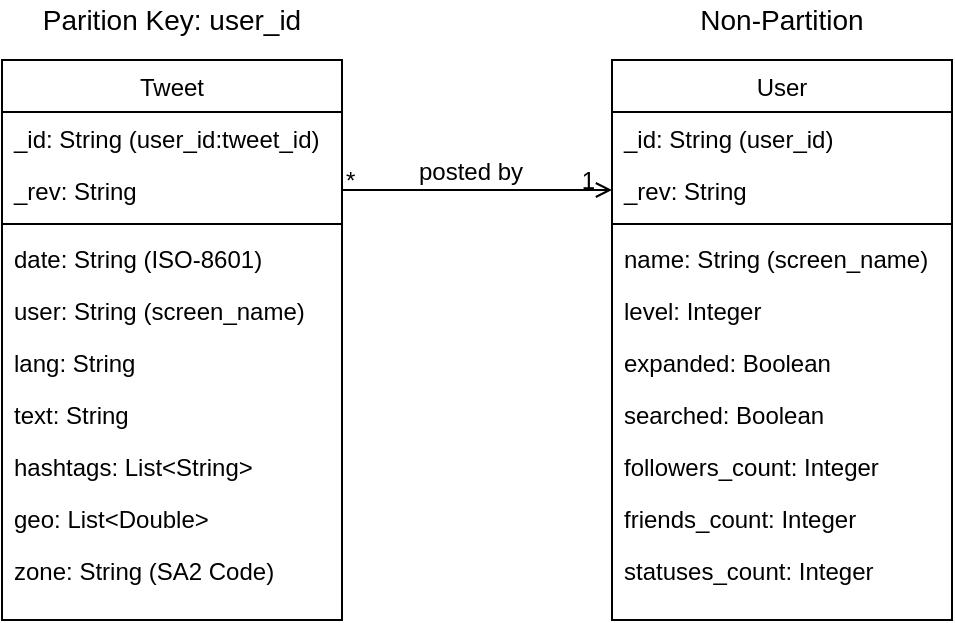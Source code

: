 <mxfile version="13.1.3" type="device"><diagram id="C5RBs43oDa-KdzZeNtuy" name="Page-1"><mxGraphModel dx="658" dy="464" grid="1" gridSize="10" guides="1" tooltips="1" connect="1" arrows="1" fold="1" page="1" pageScale="1" pageWidth="827" pageHeight="1169" math="0" shadow="0"><root><mxCell id="WIyWlLk6GJQsqaUBKTNV-0"/><mxCell id="WIyWlLk6GJQsqaUBKTNV-1" parent="WIyWlLk6GJQsqaUBKTNV-0"/><mxCell id="zkfFHV4jXpPFQw0GAbJ--17" value="Tweet" style="swimlane;fontStyle=0;align=center;verticalAlign=top;childLayout=stackLayout;horizontal=1;startSize=26;horizontalStack=0;resizeParent=1;resizeLast=0;collapsible=1;marginBottom=0;rounded=0;shadow=0;strokeWidth=1;" parent="WIyWlLk6GJQsqaUBKTNV-1" vertex="1"><mxGeometry x="100" y="140" width="170" height="280" as="geometry"><mxRectangle x="550" y="140" width="160" height="26" as="alternateBounds"/></mxGeometry></mxCell><mxCell id="zkfFHV4jXpPFQw0GAbJ--18" value="_id: String (user_id:tweet_id)" style="text;align=left;verticalAlign=top;spacingLeft=4;spacingRight=4;overflow=hidden;rotatable=0;points=[[0,0.5],[1,0.5]];portConstraint=eastwest;" parent="zkfFHV4jXpPFQw0GAbJ--17" vertex="1"><mxGeometry y="26" width="170" height="26" as="geometry"/></mxCell><mxCell id="zkfFHV4jXpPFQw0GAbJ--19" value="_rev: String" style="text;align=left;verticalAlign=top;spacingLeft=4;spacingRight=4;overflow=hidden;rotatable=0;points=[[0,0.5],[1,0.5]];portConstraint=eastwest;rounded=0;shadow=0;html=0;" parent="zkfFHV4jXpPFQw0GAbJ--17" vertex="1"><mxGeometry y="52" width="170" height="26" as="geometry"/></mxCell><mxCell id="zkfFHV4jXpPFQw0GAbJ--23" value="" style="line;html=1;strokeWidth=1;align=left;verticalAlign=middle;spacingTop=-1;spacingLeft=3;spacingRight=3;rotatable=0;labelPosition=right;points=[];portConstraint=eastwest;" parent="zkfFHV4jXpPFQw0GAbJ--17" vertex="1"><mxGeometry y="78" width="170" height="8" as="geometry"/></mxCell><mxCell id="zkfFHV4jXpPFQw0GAbJ--25" value="date: String (ISO-8601)" style="text;align=left;verticalAlign=top;spacingLeft=4;spacingRight=4;overflow=hidden;rotatable=0;points=[[0,0.5],[1,0.5]];portConstraint=eastwest;" parent="zkfFHV4jXpPFQw0GAbJ--17" vertex="1"><mxGeometry y="86" width="170" height="26" as="geometry"/></mxCell><mxCell id="zkfFHV4jXpPFQw0GAbJ--24" value="user: String (screen_name)" style="text;align=left;verticalAlign=top;spacingLeft=4;spacingRight=4;overflow=hidden;rotatable=0;points=[[0,0.5],[1,0.5]];portConstraint=eastwest;" parent="zkfFHV4jXpPFQw0GAbJ--17" vertex="1"><mxGeometry y="112" width="170" height="26" as="geometry"/></mxCell><mxCell id="UAs2F4uvIxosaBlCbtE--0" value="lang: String" style="text;align=left;verticalAlign=top;spacingLeft=4;spacingRight=4;overflow=hidden;rotatable=0;points=[[0,0.5],[1,0.5]];portConstraint=eastwest;rounded=0;shadow=0;html=0;" vertex="1" parent="zkfFHV4jXpPFQw0GAbJ--17"><mxGeometry y="138" width="170" height="26" as="geometry"/></mxCell><mxCell id="zkfFHV4jXpPFQw0GAbJ--20" value="text: String" style="text;align=left;verticalAlign=top;spacingLeft=4;spacingRight=4;overflow=hidden;rotatable=0;points=[[0,0.5],[1,0.5]];portConstraint=eastwest;rounded=0;shadow=0;html=0;" parent="zkfFHV4jXpPFQw0GAbJ--17" vertex="1"><mxGeometry y="164" width="170" height="26" as="geometry"/></mxCell><mxCell id="zkfFHV4jXpPFQw0GAbJ--21" value="hashtags: List&lt;String&gt;" style="text;align=left;verticalAlign=top;spacingLeft=4;spacingRight=4;overflow=hidden;rotatable=0;points=[[0,0.5],[1,0.5]];portConstraint=eastwest;rounded=0;shadow=0;html=0;" parent="zkfFHV4jXpPFQw0GAbJ--17" vertex="1"><mxGeometry y="190" width="170" height="26" as="geometry"/></mxCell><mxCell id="zkfFHV4jXpPFQw0GAbJ--22" value="geo: List&lt;Double&gt;" style="text;align=left;verticalAlign=top;spacingLeft=4;spacingRight=4;overflow=hidden;rotatable=0;points=[[0,0.5],[1,0.5]];portConstraint=eastwest;rounded=0;shadow=0;html=0;" parent="zkfFHV4jXpPFQw0GAbJ--17" vertex="1"><mxGeometry y="216" width="170" height="26" as="geometry"/></mxCell><mxCell id="UAs2F4uvIxosaBlCbtE--2" value="zone: String (SA2 Code)" style="text;align=left;verticalAlign=top;spacingLeft=4;spacingRight=4;overflow=hidden;rotatable=0;points=[[0,0.5],[1,0.5]];portConstraint=eastwest;rounded=0;shadow=0;html=0;" vertex="1" parent="zkfFHV4jXpPFQw0GAbJ--17"><mxGeometry y="242" width="170" height="26" as="geometry"/></mxCell><mxCell id="UAs2F4uvIxosaBlCbtE--3" value="Parition Key: user_id" style="text;html=1;strokeColor=none;fillColor=none;align=center;verticalAlign=middle;whiteSpace=wrap;rounded=0;fontSize=14;" vertex="1" parent="WIyWlLk6GJQsqaUBKTNV-1"><mxGeometry x="105" y="110" width="160" height="20" as="geometry"/></mxCell><mxCell id="UAs2F4uvIxosaBlCbtE--15" value="" style="endArrow=open;shadow=0;strokeWidth=1;strokeColor=#000000;rounded=0;endFill=1;edgeStyle=elbowEdgeStyle;elbow=vertical;exitX=1;exitY=0.5;exitDx=0;exitDy=0;entryX=0;entryY=0.5;entryDx=0;entryDy=0;" edge="1" parent="WIyWlLk6GJQsqaUBKTNV-1" source="zkfFHV4jXpPFQw0GAbJ--19" target="UAs2F4uvIxosaBlCbtE--6"><mxGeometry x="0.5" y="41" relative="1" as="geometry"><mxPoint x="286" y="220" as="sourcePoint"/><mxPoint x="414" y="220" as="targetPoint"/><mxPoint x="-40" y="32" as="offset"/></mxGeometry></mxCell><mxCell id="UAs2F4uvIxosaBlCbtE--16" value="*" style="resizable=0;align=left;verticalAlign=bottom;labelBackgroundColor=none;fontSize=12;" connectable="0" vertex="1" parent="UAs2F4uvIxosaBlCbtE--15"><mxGeometry x="-1" relative="1" as="geometry"><mxPoint y="4" as="offset"/></mxGeometry></mxCell><mxCell id="UAs2F4uvIxosaBlCbtE--17" value="1" style="resizable=0;align=right;verticalAlign=bottom;labelBackgroundColor=none;fontSize=12;" connectable="0" vertex="1" parent="UAs2F4uvIxosaBlCbtE--15"><mxGeometry x="1" relative="1" as="geometry"><mxPoint x="-7" y="4" as="offset"/></mxGeometry></mxCell><mxCell id="UAs2F4uvIxosaBlCbtE--18" value="posted by" style="text;html=1;resizable=0;points=[];;align=center;verticalAlign=middle;labelBackgroundColor=none;rounded=0;shadow=0;strokeWidth=1;fontSize=12;" vertex="1" connectable="0" parent="UAs2F4uvIxosaBlCbtE--15"><mxGeometry x="0.5" y="49" relative="1" as="geometry"><mxPoint x="-38" y="40" as="offset"/></mxGeometry></mxCell><mxCell id="UAs2F4uvIxosaBlCbtE--20" value="Non-Partition" style="text;html=1;strokeColor=none;fillColor=none;align=center;verticalAlign=middle;whiteSpace=wrap;rounded=0;fontSize=14;" vertex="1" parent="WIyWlLk6GJQsqaUBKTNV-1"><mxGeometry x="430" y="110" width="120" height="20" as="geometry"/></mxCell><mxCell id="UAs2F4uvIxosaBlCbtE--4" value="User" style="swimlane;fontStyle=0;align=center;verticalAlign=top;childLayout=stackLayout;horizontal=1;startSize=26;horizontalStack=0;resizeParent=1;resizeLast=0;collapsible=1;marginBottom=0;rounded=0;shadow=0;strokeWidth=1;" vertex="1" parent="WIyWlLk6GJQsqaUBKTNV-1"><mxGeometry x="405" y="140" width="170" height="280" as="geometry"><mxRectangle x="550" y="140" width="160" height="26" as="alternateBounds"/></mxGeometry></mxCell><mxCell id="UAs2F4uvIxosaBlCbtE--5" value="_id: String (user_id)" style="text;align=left;verticalAlign=top;spacingLeft=4;spacingRight=4;overflow=hidden;rotatable=0;points=[[0,0.5],[1,0.5]];portConstraint=eastwest;" vertex="1" parent="UAs2F4uvIxosaBlCbtE--4"><mxGeometry y="26" width="170" height="26" as="geometry"/></mxCell><mxCell id="UAs2F4uvIxosaBlCbtE--6" value="_rev: String" style="text;align=left;verticalAlign=top;spacingLeft=4;spacingRight=4;overflow=hidden;rotatable=0;points=[[0,0.5],[1,0.5]];portConstraint=eastwest;rounded=0;shadow=0;html=0;" vertex="1" parent="UAs2F4uvIxosaBlCbtE--4"><mxGeometry y="52" width="170" height="26" as="geometry"/></mxCell><mxCell id="UAs2F4uvIxosaBlCbtE--7" value="" style="line;html=1;strokeWidth=1;align=left;verticalAlign=middle;spacingTop=-1;spacingLeft=3;spacingRight=3;rotatable=0;labelPosition=right;points=[];portConstraint=eastwest;" vertex="1" parent="UAs2F4uvIxosaBlCbtE--4"><mxGeometry y="78" width="170" height="8" as="geometry"/></mxCell><mxCell id="UAs2F4uvIxosaBlCbtE--9" value="name: String (screen_name)" style="text;align=left;verticalAlign=top;spacingLeft=4;spacingRight=4;overflow=hidden;rotatable=0;points=[[0,0.5],[1,0.5]];portConstraint=eastwest;" vertex="1" parent="UAs2F4uvIxosaBlCbtE--4"><mxGeometry y="86" width="170" height="26" as="geometry"/></mxCell><mxCell id="UAs2F4uvIxosaBlCbtE--10" value="level: Integer" style="text;align=left;verticalAlign=top;spacingLeft=4;spacingRight=4;overflow=hidden;rotatable=0;points=[[0,0.5],[1,0.5]];portConstraint=eastwest;rounded=0;shadow=0;html=0;" vertex="1" parent="UAs2F4uvIxosaBlCbtE--4"><mxGeometry y="112" width="170" height="26" as="geometry"/></mxCell><mxCell id="UAs2F4uvIxosaBlCbtE--11" value="expanded: Boolean" style="text;align=left;verticalAlign=top;spacingLeft=4;spacingRight=4;overflow=hidden;rotatable=0;points=[[0,0.5],[1,0.5]];portConstraint=eastwest;rounded=0;shadow=0;html=0;" vertex="1" parent="UAs2F4uvIxosaBlCbtE--4"><mxGeometry y="138" width="170" height="26" as="geometry"/></mxCell><mxCell id="UAs2F4uvIxosaBlCbtE--12" value="searched: Boolean" style="text;align=left;verticalAlign=top;spacingLeft=4;spacingRight=4;overflow=hidden;rotatable=0;points=[[0,0.5],[1,0.5]];portConstraint=eastwest;rounded=0;shadow=0;html=0;" vertex="1" parent="UAs2F4uvIxosaBlCbtE--4"><mxGeometry y="164" width="170" height="26" as="geometry"/></mxCell><mxCell id="UAs2F4uvIxosaBlCbtE--13" value="followers_count: Integer" style="text;align=left;verticalAlign=top;spacingLeft=4;spacingRight=4;overflow=hidden;rotatable=0;points=[[0,0.5],[1,0.5]];portConstraint=eastwest;rounded=0;shadow=0;html=0;" vertex="1" parent="UAs2F4uvIxosaBlCbtE--4"><mxGeometry y="190" width="170" height="26" as="geometry"/></mxCell><mxCell id="UAs2F4uvIxosaBlCbtE--14" value="friends_count: Integer" style="text;align=left;verticalAlign=top;spacingLeft=4;spacingRight=4;overflow=hidden;rotatable=0;points=[[0,0.5],[1,0.5]];portConstraint=eastwest;rounded=0;shadow=0;html=0;" vertex="1" parent="UAs2F4uvIxosaBlCbtE--4"><mxGeometry y="216" width="170" height="26" as="geometry"/></mxCell><mxCell id="UAs2F4uvIxosaBlCbtE--23" value="statuses_count: Integer" style="text;align=left;verticalAlign=top;spacingLeft=4;spacingRight=4;overflow=hidden;rotatable=0;points=[[0,0.5],[1,0.5]];portConstraint=eastwest;rounded=0;shadow=0;html=0;" vertex="1" parent="UAs2F4uvIxosaBlCbtE--4"><mxGeometry y="242" width="170" height="26" as="geometry"/></mxCell></root></mxGraphModel></diagram></mxfile>